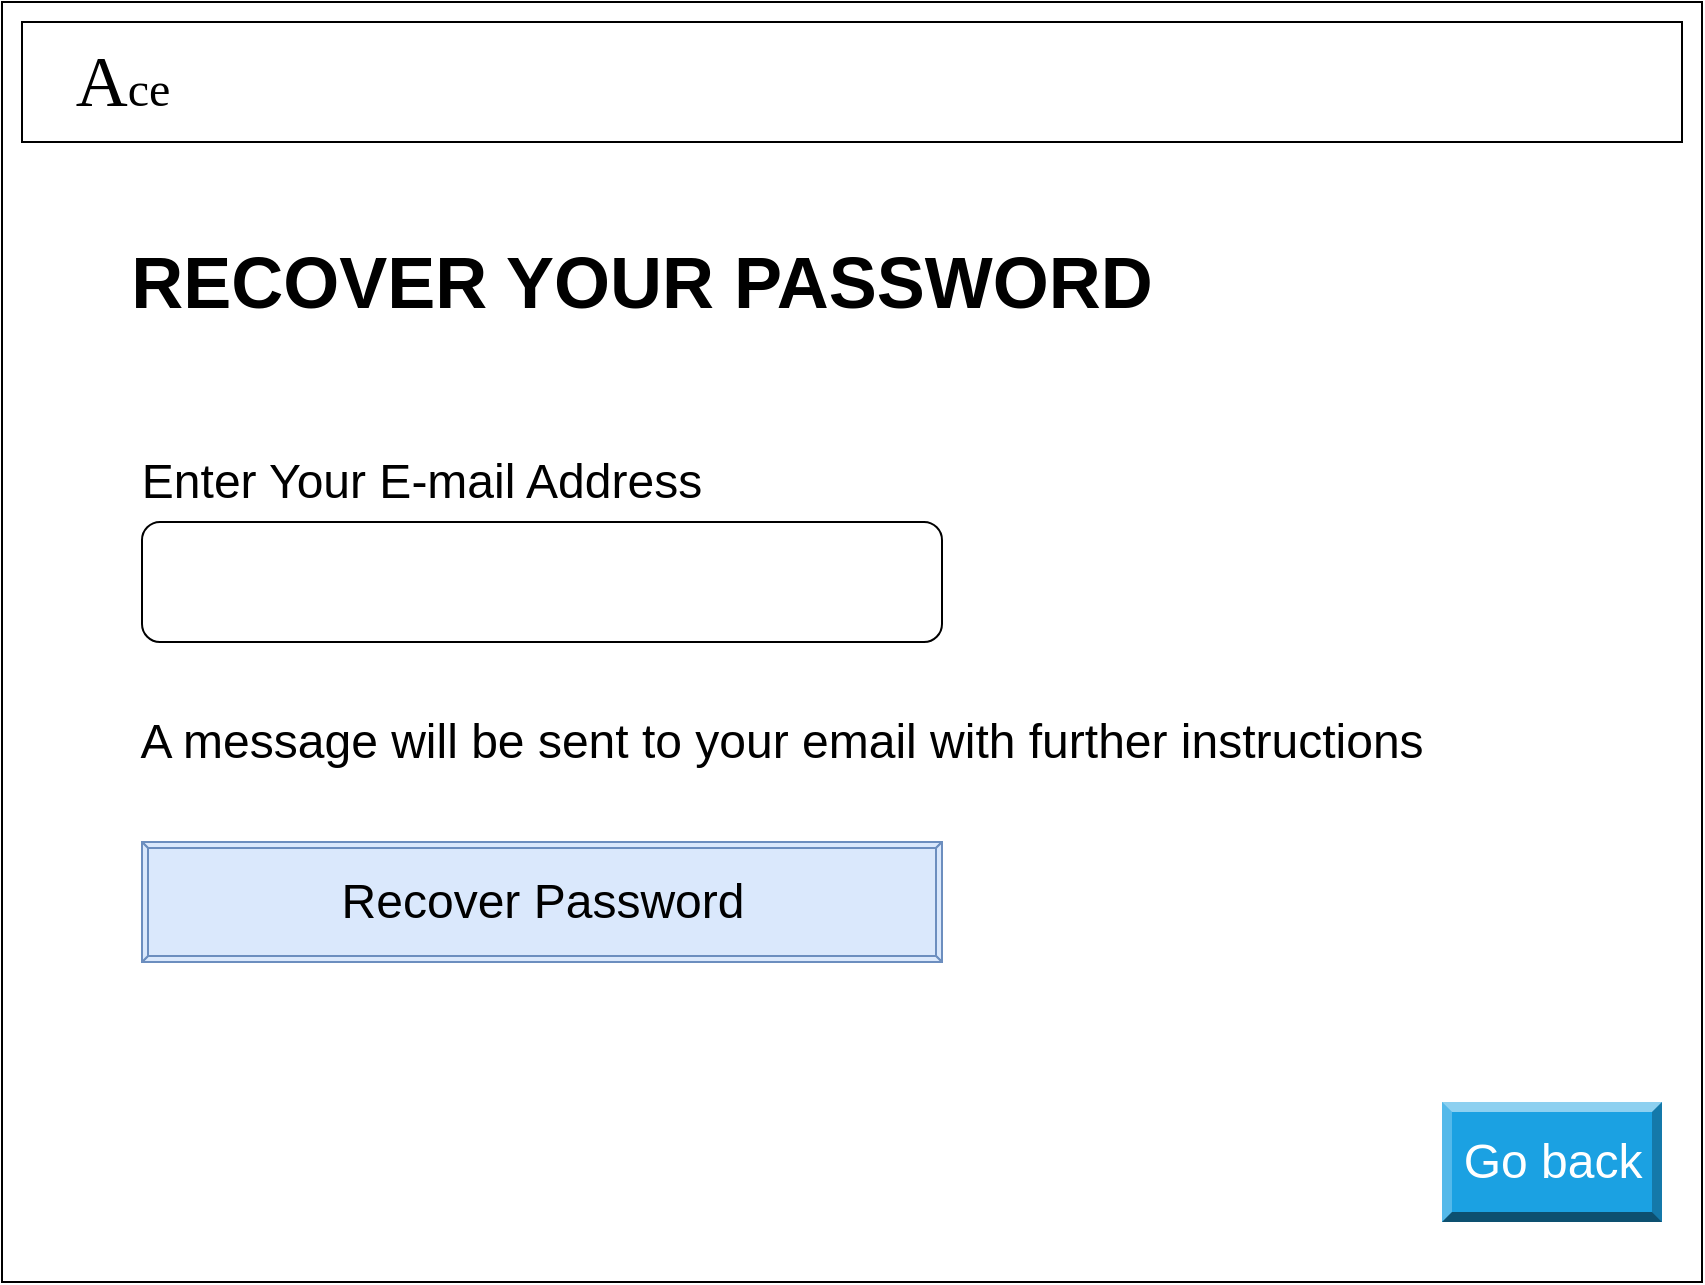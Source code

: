 <mxfile version="13.6.2" type="github">
  <diagram id="CYBeRG9YL0SE0EuFMWZS" name="Page-1">
    <mxGraphModel dx="868" dy="450" grid="1" gridSize="10" guides="1" tooltips="1" connect="1" arrows="1" fold="1" page="1" pageScale="1" pageWidth="850" pageHeight="1100" math="0" shadow="0">
      <root>
        <mxCell id="0" />
        <mxCell id="1" parent="0" />
        <mxCell id="pOxm1DOxL_rTkaonQVly-1" value="" style="rounded=0;whiteSpace=wrap;html=1;" parent="1" vertex="1">
          <mxGeometry x="10" width="850" height="640" as="geometry" />
        </mxCell>
        <mxCell id="pOxm1DOxL_rTkaonQVly-2" value="&lt;font style=&quot;font-size: 36px&quot;&gt;&lt;b&gt;RECOVER YOUR PASSWORD&lt;/b&gt;&lt;/font&gt;" style="text;html=1;strokeColor=none;fillColor=none;align=center;verticalAlign=middle;whiteSpace=wrap;rounded=0;" parent="1" vertex="1">
          <mxGeometry x="70" y="130" width="520" height="20" as="geometry" />
        </mxCell>
        <mxCell id="pOxm1DOxL_rTkaonQVly-3" value="&lt;span style=&quot;font-size: 24px&quot;&gt;Enter Your E-mail Address&lt;/span&gt;" style="text;html=1;strokeColor=none;fillColor=none;align=center;verticalAlign=middle;whiteSpace=wrap;rounded=0;" parent="1" vertex="1">
          <mxGeometry x="70" y="230" width="300" height="20" as="geometry" />
        </mxCell>
        <mxCell id="pOxm1DOxL_rTkaonQVly-4" value="&lt;span style=&quot;font-size: 24px&quot;&gt;A message will be sent to your email with further instructions&lt;/span&gt;" style="text;html=1;strokeColor=none;fillColor=none;align=center;verticalAlign=middle;whiteSpace=wrap;rounded=0;" parent="1" vertex="1">
          <mxGeometry x="70" y="360" width="660" height="20" as="geometry" />
        </mxCell>
        <mxCell id="pOxm1DOxL_rTkaonQVly-5" value="" style="rounded=1;whiteSpace=wrap;html=1;" parent="1" vertex="1">
          <mxGeometry x="80" y="260" width="400" height="60" as="geometry" />
        </mxCell>
        <mxCell id="pOxm1DOxL_rTkaonQVly-6" value="&lt;span style=&quot;font-size: 24px&quot;&gt;Recover Password&lt;/span&gt;" style="labelPosition=center;verticalLabelPosition=middle;align=center;html=1;shape=mxgraph.basic.button;dx=3;fillColor=#dae8fc;strokeColor=#6c8ebf;" parent="1" vertex="1">
          <mxGeometry x="80" y="420" width="400" height="60" as="geometry" />
        </mxCell>
        <mxCell id="pOxm1DOxL_rTkaonQVly-7" value="&lt;span style=&quot;font-size: 24px&quot;&gt;Go back&lt;/span&gt;" style="labelPosition=center;verticalLabelPosition=middle;align=center;html=1;shape=mxgraph.basic.shaded_button;dx=5;fillColor=#1ba1e2;strokeColor=#006EAF;fontColor=#ffffff;" parent="1" vertex="1">
          <mxGeometry x="730" y="550" width="110" height="60" as="geometry" />
        </mxCell>
        <mxCell id="pOxm1DOxL_rTkaonQVly-8" value="" style="rounded=0;whiteSpace=wrap;html=1;" parent="1" vertex="1">
          <mxGeometry x="20" y="10" width="830" height="60" as="geometry" />
        </mxCell>
        <mxCell id="pOxm1DOxL_rTkaonQVly-9" value="&lt;font style=&quot;font-size: 36px&quot; face=&quot;Georgia&quot;&gt;A&lt;/font&gt;&lt;font style=&quot;font-size: 24px&quot; face=&quot;Georgia&quot;&gt;ce&lt;/font&gt;" style="text;html=1;strokeColor=none;fillColor=none;align=center;verticalAlign=middle;whiteSpace=wrap;rounded=0;" parent="1" vertex="1">
          <mxGeometry x="50" y="21" width="41" height="38" as="geometry" />
        </mxCell>
        <mxCell id="pOxm1DOxL_rTkaonQVly-10" value="" style="shape=image;html=1;verticalAlign=top;verticalLabelPosition=bottom;labelBackgroundColor=#ffffff;imageAspect=0;aspect=fixed;image=https://cdn4.iconfinder.com/data/icons/wirecons-free-vector-icons/32/menu-alt-128.png" parent="1" vertex="1">
          <mxGeometry x="760" y="10" width="64" height="64" as="geometry" />
        </mxCell>
      </root>
    </mxGraphModel>
  </diagram>
</mxfile>
